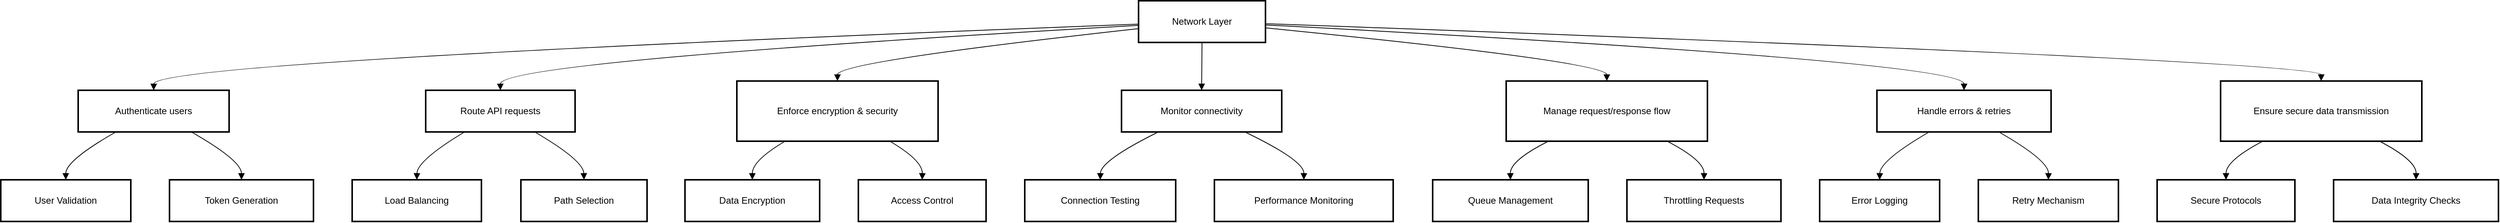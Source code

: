 <mxfile version="26.2.12">
  <diagram name="Page-1" id="xjRFB82k7uZpiR-16BCA">
    <mxGraphModel>
      <root>
        <mxCell id="0" />
        <mxCell id="1" parent="0" />
        <mxCell id="2" value="Network Layer" style="whiteSpace=wrap;strokeWidth=2;" vertex="1" parent="1">
          <mxGeometry x="1478" y="8" width="164" height="54" as="geometry" />
        </mxCell>
        <mxCell id="3" value="Authenticate users" style="whiteSpace=wrap;strokeWidth=2;" vertex="1" parent="1">
          <mxGeometry x="108" y="124" width="195" height="54" as="geometry" />
        </mxCell>
        <mxCell id="4" value="Route API requests" style="whiteSpace=wrap;strokeWidth=2;" vertex="1" parent="1">
          <mxGeometry x="557" y="124" width="193" height="54" as="geometry" />
        </mxCell>
        <mxCell id="5" value="Enforce encryption &amp; security" style="whiteSpace=wrap;strokeWidth=2;" vertex="1" parent="1">
          <mxGeometry x="959" y="112" width="260" height="78" as="geometry" />
        </mxCell>
        <mxCell id="6" value="Monitor connectivity" style="whiteSpace=wrap;strokeWidth=2;" vertex="1" parent="1">
          <mxGeometry x="1456" y="124" width="207" height="54" as="geometry" />
        </mxCell>
        <mxCell id="7" value="Manage request/response flow" style="whiteSpace=wrap;strokeWidth=2;" vertex="1" parent="1">
          <mxGeometry x="1953" y="112" width="260" height="78" as="geometry" />
        </mxCell>
        <mxCell id="8" value="Handle errors &amp; retries" style="whiteSpace=wrap;strokeWidth=2;" vertex="1" parent="1">
          <mxGeometry x="2432" y="124" width="225" height="54" as="geometry" />
        </mxCell>
        <mxCell id="9" value="Ensure secure data transmission" style="whiteSpace=wrap;strokeWidth=2;" vertex="1" parent="1">
          <mxGeometry x="2876" y="112" width="260" height="78" as="geometry" />
        </mxCell>
        <mxCell id="10" value="User Validation" style="whiteSpace=wrap;strokeWidth=2;" vertex="1" parent="1">
          <mxGeometry x="8" y="240" width="168" height="54" as="geometry" />
        </mxCell>
        <mxCell id="11" value="Token Generation" style="whiteSpace=wrap;strokeWidth=2;" vertex="1" parent="1">
          <mxGeometry x="226" y="240" width="186" height="54" as="geometry" />
        </mxCell>
        <mxCell id="12" value="Load Balancing" style="whiteSpace=wrap;strokeWidth=2;" vertex="1" parent="1">
          <mxGeometry x="462" y="240" width="167" height="54" as="geometry" />
        </mxCell>
        <mxCell id="13" value="Path Selection" style="whiteSpace=wrap;strokeWidth=2;" vertex="1" parent="1">
          <mxGeometry x="680" y="240" width="163" height="54" as="geometry" />
        </mxCell>
        <mxCell id="14" value="Data Encryption" style="whiteSpace=wrap;strokeWidth=2;" vertex="1" parent="1">
          <mxGeometry x="892" y="240" width="174" height="54" as="geometry" />
        </mxCell>
        <mxCell id="15" value="Access Control" style="whiteSpace=wrap;strokeWidth=2;" vertex="1" parent="1">
          <mxGeometry x="1116" y="240" width="165" height="54" as="geometry" />
        </mxCell>
        <mxCell id="16" value="Connection Testing" style="whiteSpace=wrap;strokeWidth=2;" vertex="1" parent="1">
          <mxGeometry x="1331" y="240" width="195" height="54" as="geometry" />
        </mxCell>
        <mxCell id="17" value="Performance Monitoring" style="whiteSpace=wrap;strokeWidth=2;" vertex="1" parent="1">
          <mxGeometry x="1576" y="240" width="231" height="54" as="geometry" />
        </mxCell>
        <mxCell id="18" value="Queue Management" style="whiteSpace=wrap;strokeWidth=2;" vertex="1" parent="1">
          <mxGeometry x="1858" y="240" width="201" height="54" as="geometry" />
        </mxCell>
        <mxCell id="19" value="Throttling Requests" style="whiteSpace=wrap;strokeWidth=2;" vertex="1" parent="1">
          <mxGeometry x="2109" y="240" width="199" height="54" as="geometry" />
        </mxCell>
        <mxCell id="20" value="Error Logging" style="whiteSpace=wrap;strokeWidth=2;" vertex="1" parent="1">
          <mxGeometry x="2358" y="240" width="155" height="54" as="geometry" />
        </mxCell>
        <mxCell id="21" value="Retry Mechanism" style="whiteSpace=wrap;strokeWidth=2;" vertex="1" parent="1">
          <mxGeometry x="2563" y="240" width="181" height="54" as="geometry" />
        </mxCell>
        <mxCell id="22" value="Secure Protocols" style="whiteSpace=wrap;strokeWidth=2;" vertex="1" parent="1">
          <mxGeometry x="2794" y="240" width="178" height="54" as="geometry" />
        </mxCell>
        <mxCell id="23" value="Data Integrity Checks" style="whiteSpace=wrap;strokeWidth=2;" vertex="1" parent="1">
          <mxGeometry x="3022" y="240" width="213" height="54" as="geometry" />
        </mxCell>
        <mxCell id="24" value="" style="curved=1;startArrow=none;endArrow=block;exitX=0;exitY=0.56;entryX=0.5;entryY=0;" edge="1" parent="1" source="2" target="3">
          <mxGeometry relative="1" as="geometry">
            <Array as="points">
              <mxPoint x="206" y="87" />
            </Array>
          </mxGeometry>
        </mxCell>
        <mxCell id="25" value="" style="curved=1;startArrow=none;endArrow=block;exitX=0;exitY=0.59;entryX=0.5;entryY=0;" edge="1" parent="1" source="2" target="4">
          <mxGeometry relative="1" as="geometry">
            <Array as="points">
              <mxPoint x="653" y="87" />
            </Array>
          </mxGeometry>
        </mxCell>
        <mxCell id="26" value="" style="curved=1;startArrow=none;endArrow=block;exitX=0;exitY=0.67;entryX=0.5;entryY=0;" edge="1" parent="1" source="2" target="5">
          <mxGeometry relative="1" as="geometry">
            <Array as="points">
              <mxPoint x="1089" y="87" />
            </Array>
          </mxGeometry>
        </mxCell>
        <mxCell id="27" value="" style="curved=1;startArrow=none;endArrow=block;exitX=0.5;exitY=1;entryX=0.5;entryY=0;" edge="1" parent="1" source="2" target="6">
          <mxGeometry relative="1" as="geometry">
            <Array as="points" />
          </mxGeometry>
        </mxCell>
        <mxCell id="28" value="" style="curved=1;startArrow=none;endArrow=block;exitX=1;exitY=0.65;entryX=0.5;entryY=0;" edge="1" parent="1" source="2" target="7">
          <mxGeometry relative="1" as="geometry">
            <Array as="points">
              <mxPoint x="2083" y="87" />
            </Array>
          </mxGeometry>
        </mxCell>
        <mxCell id="29" value="" style="curved=1;startArrow=none;endArrow=block;exitX=1;exitY=0.58;entryX=0.5;entryY=0;" edge="1" parent="1" source="2" target="8">
          <mxGeometry relative="1" as="geometry">
            <Array as="points">
              <mxPoint x="2545" y="87" />
            </Array>
          </mxGeometry>
        </mxCell>
        <mxCell id="30" value="" style="curved=1;startArrow=none;endArrow=block;exitX=1;exitY=0.55;entryX=0.5;entryY=0;" edge="1" parent="1" source="2" target="9">
          <mxGeometry relative="1" as="geometry">
            <Array as="points">
              <mxPoint x="3006" y="87" />
            </Array>
          </mxGeometry>
        </mxCell>
        <mxCell id="31" value="" style="curved=1;startArrow=none;endArrow=block;exitX=0.25;exitY=1;entryX=0.5;entryY=0;" edge="1" parent="1" source="3" target="10">
          <mxGeometry relative="1" as="geometry">
            <Array as="points">
              <mxPoint x="92" y="215" />
            </Array>
          </mxGeometry>
        </mxCell>
        <mxCell id="32" value="" style="curved=1;startArrow=none;endArrow=block;exitX=0.75;exitY=1;entryX=0.5;entryY=0;" edge="1" parent="1" source="3" target="11">
          <mxGeometry relative="1" as="geometry">
            <Array as="points">
              <mxPoint x="319" y="215" />
            </Array>
          </mxGeometry>
        </mxCell>
        <mxCell id="33" value="" style="curved=1;startArrow=none;endArrow=block;exitX=0.26;exitY=1;entryX=0.5;entryY=0;" edge="1" parent="1" source="4" target="12">
          <mxGeometry relative="1" as="geometry">
            <Array as="points">
              <mxPoint x="546" y="215" />
            </Array>
          </mxGeometry>
        </mxCell>
        <mxCell id="34" value="" style="curved=1;startArrow=none;endArrow=block;exitX=0.73;exitY=1;entryX=0.5;entryY=0;" edge="1" parent="1" source="4" target="13">
          <mxGeometry relative="1" as="geometry">
            <Array as="points">
              <mxPoint x="761" y="215" />
            </Array>
          </mxGeometry>
        </mxCell>
        <mxCell id="35" value="" style="curved=1;startArrow=none;endArrow=block;exitX=0.24;exitY=1;entryX=0.5;entryY=0;" edge="1" parent="1" source="5" target="14">
          <mxGeometry relative="1" as="geometry">
            <Array as="points">
              <mxPoint x="979" y="215" />
            </Array>
          </mxGeometry>
        </mxCell>
        <mxCell id="36" value="" style="curved=1;startArrow=none;endArrow=block;exitX=0.76;exitY=1;entryX=0.5;entryY=0;" edge="1" parent="1" source="5" target="15">
          <mxGeometry relative="1" as="geometry">
            <Array as="points">
              <mxPoint x="1199" y="215" />
            </Array>
          </mxGeometry>
        </mxCell>
        <mxCell id="37" value="" style="curved=1;startArrow=none;endArrow=block;exitX=0.23;exitY=1;entryX=0.5;entryY=0;" edge="1" parent="1" source="6" target="16">
          <mxGeometry relative="1" as="geometry">
            <Array as="points">
              <mxPoint x="1429" y="215" />
            </Array>
          </mxGeometry>
        </mxCell>
        <mxCell id="38" value="" style="curved=1;startArrow=none;endArrow=block;exitX=0.77;exitY=1;entryX=0.5;entryY=0;" edge="1" parent="1" source="6" target="17">
          <mxGeometry relative="1" as="geometry">
            <Array as="points">
              <mxPoint x="1692" y="215" />
            </Array>
          </mxGeometry>
        </mxCell>
        <mxCell id="39" value="" style="curved=1;startArrow=none;endArrow=block;exitX=0.21;exitY=1;entryX=0.5;entryY=0;" edge="1" parent="1" source="7" target="18">
          <mxGeometry relative="1" as="geometry">
            <Array as="points">
              <mxPoint x="1958" y="215" />
            </Array>
          </mxGeometry>
        </mxCell>
        <mxCell id="40" value="" style="curved=1;startArrow=none;endArrow=block;exitX=0.8;exitY=1;entryX=0.5;entryY=0;" edge="1" parent="1" source="7" target="19">
          <mxGeometry relative="1" as="geometry">
            <Array as="points">
              <mxPoint x="2209" y="215" />
            </Array>
          </mxGeometry>
        </mxCell>
        <mxCell id="41" value="" style="curved=1;startArrow=none;endArrow=block;exitX=0.3;exitY=1;entryX=0.5;entryY=0;" edge="1" parent="1" source="8" target="20">
          <mxGeometry relative="1" as="geometry">
            <Array as="points">
              <mxPoint x="2436" y="215" />
            </Array>
          </mxGeometry>
        </mxCell>
        <mxCell id="42" value="" style="curved=1;startArrow=none;endArrow=block;exitX=0.7;exitY=1;entryX=0.5;entryY=0;" edge="1" parent="1" source="8" target="21">
          <mxGeometry relative="1" as="geometry">
            <Array as="points">
              <mxPoint x="2654" y="215" />
            </Array>
          </mxGeometry>
        </mxCell>
        <mxCell id="43" value="" style="curved=1;startArrow=none;endArrow=block;exitX=0.21;exitY=1;entryX=0.5;entryY=0;" edge="1" parent="1" source="9" target="22">
          <mxGeometry relative="1" as="geometry">
            <Array as="points">
              <mxPoint x="2883" y="215" />
            </Array>
          </mxGeometry>
        </mxCell>
        <mxCell id="44" value="" style="curved=1;startArrow=none;endArrow=block;exitX=0.79;exitY=1;entryX=0.5;entryY=0;" edge="1" parent="1" source="9" target="23">
          <mxGeometry relative="1" as="geometry">
            <Array as="points">
              <mxPoint x="3129" y="215" />
            </Array>
          </mxGeometry>
        </mxCell>
      </root>
    </mxGraphModel>
  </diagram>
</mxfile>
